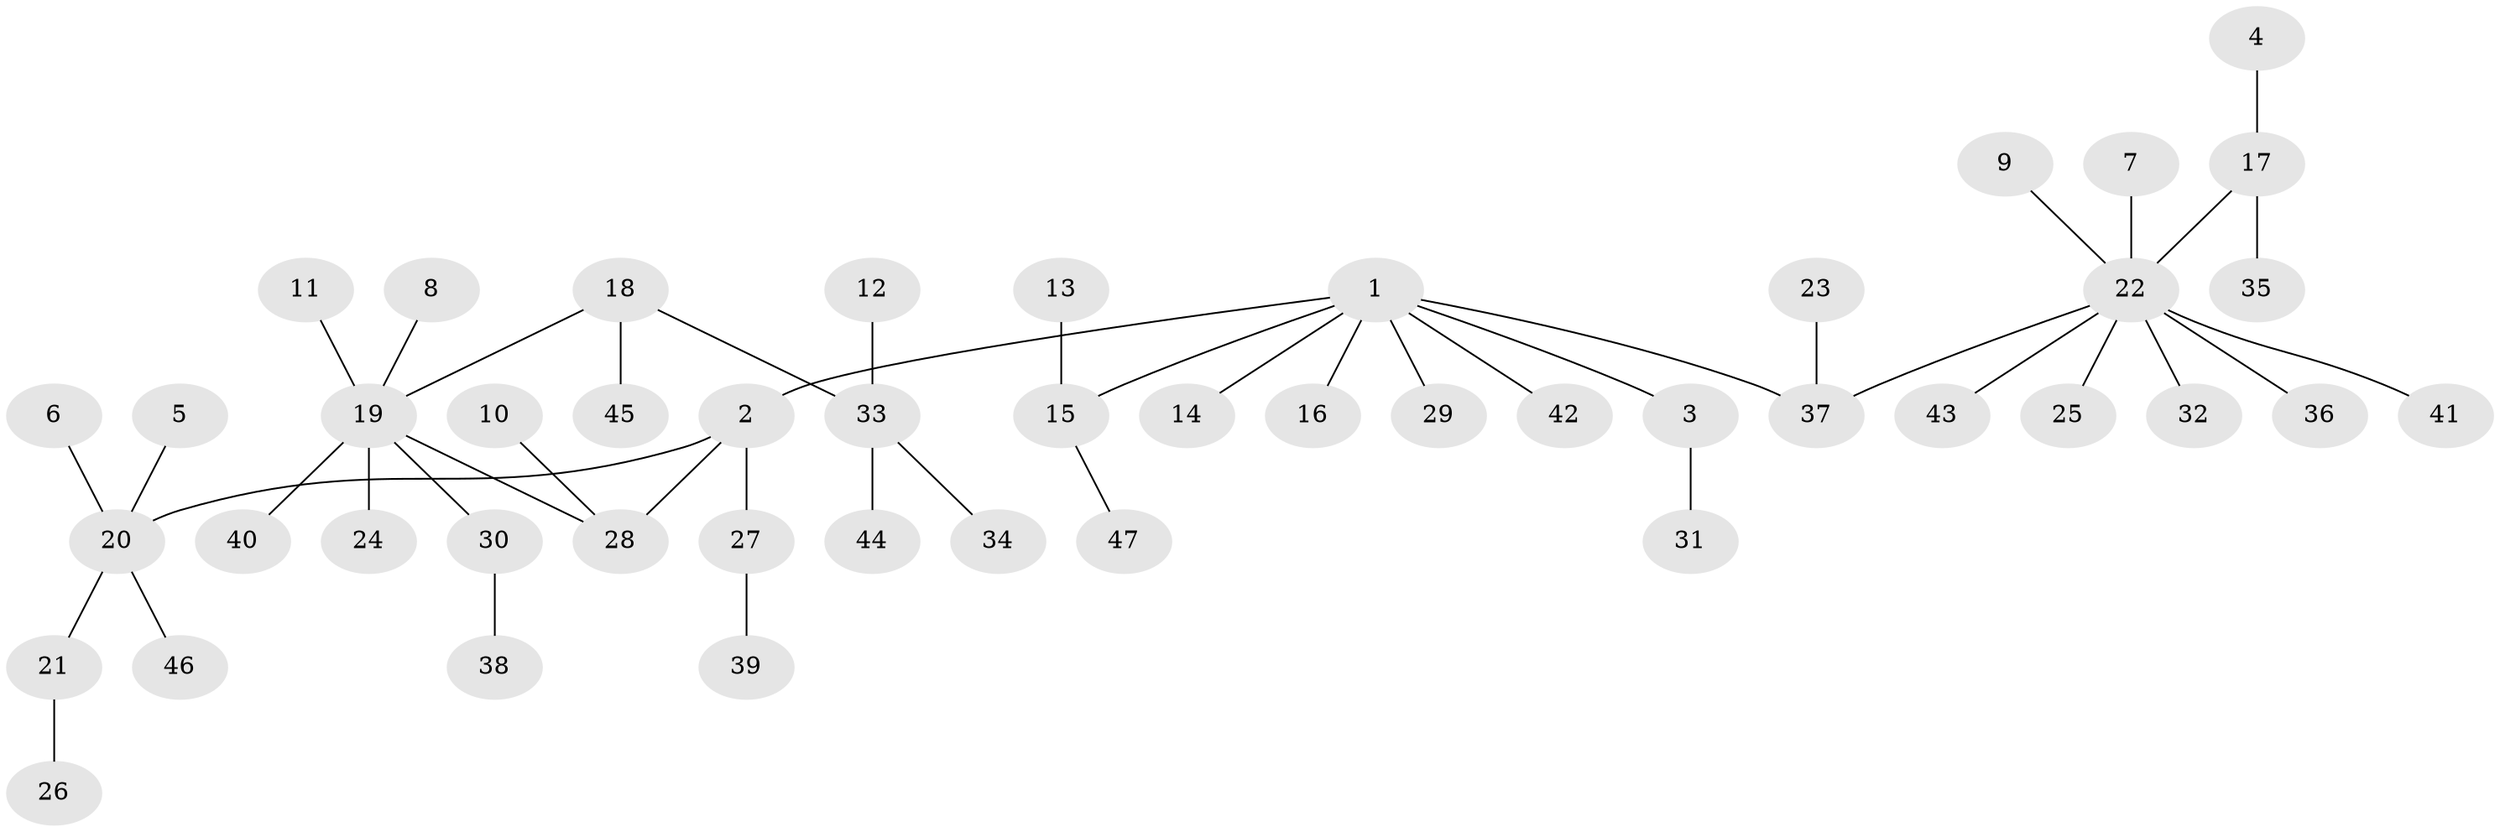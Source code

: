 // original degree distribution, {3: 0.15053763440860216, 7: 0.021505376344086023, 5: 0.043010752688172046, 2: 0.24731182795698925, 4: 0.043010752688172046, 1: 0.4946236559139785}
// Generated by graph-tools (version 1.1) at 2025/50/03/09/25 03:50:24]
// undirected, 47 vertices, 46 edges
graph export_dot {
graph [start="1"]
  node [color=gray90,style=filled];
  1;
  2;
  3;
  4;
  5;
  6;
  7;
  8;
  9;
  10;
  11;
  12;
  13;
  14;
  15;
  16;
  17;
  18;
  19;
  20;
  21;
  22;
  23;
  24;
  25;
  26;
  27;
  28;
  29;
  30;
  31;
  32;
  33;
  34;
  35;
  36;
  37;
  38;
  39;
  40;
  41;
  42;
  43;
  44;
  45;
  46;
  47;
  1 -- 2 [weight=1.0];
  1 -- 3 [weight=1.0];
  1 -- 14 [weight=1.0];
  1 -- 15 [weight=1.0];
  1 -- 16 [weight=1.0];
  1 -- 29 [weight=1.0];
  1 -- 37 [weight=1.0];
  1 -- 42 [weight=1.0];
  2 -- 20 [weight=1.0];
  2 -- 27 [weight=1.0];
  2 -- 28 [weight=1.0];
  3 -- 31 [weight=1.0];
  4 -- 17 [weight=1.0];
  5 -- 20 [weight=1.0];
  6 -- 20 [weight=1.0];
  7 -- 22 [weight=1.0];
  8 -- 19 [weight=1.0];
  9 -- 22 [weight=1.0];
  10 -- 28 [weight=1.0];
  11 -- 19 [weight=1.0];
  12 -- 33 [weight=1.0];
  13 -- 15 [weight=1.0];
  15 -- 47 [weight=1.0];
  17 -- 22 [weight=1.0];
  17 -- 35 [weight=1.0];
  18 -- 19 [weight=1.0];
  18 -- 33 [weight=1.0];
  18 -- 45 [weight=1.0];
  19 -- 24 [weight=1.0];
  19 -- 28 [weight=1.0];
  19 -- 30 [weight=1.0];
  19 -- 40 [weight=1.0];
  20 -- 21 [weight=1.0];
  20 -- 46 [weight=1.0];
  21 -- 26 [weight=1.0];
  22 -- 25 [weight=1.0];
  22 -- 32 [weight=1.0];
  22 -- 36 [weight=1.0];
  22 -- 37 [weight=1.0];
  22 -- 41 [weight=1.0];
  22 -- 43 [weight=1.0];
  23 -- 37 [weight=1.0];
  27 -- 39 [weight=1.0];
  30 -- 38 [weight=1.0];
  33 -- 34 [weight=1.0];
  33 -- 44 [weight=1.0];
}

